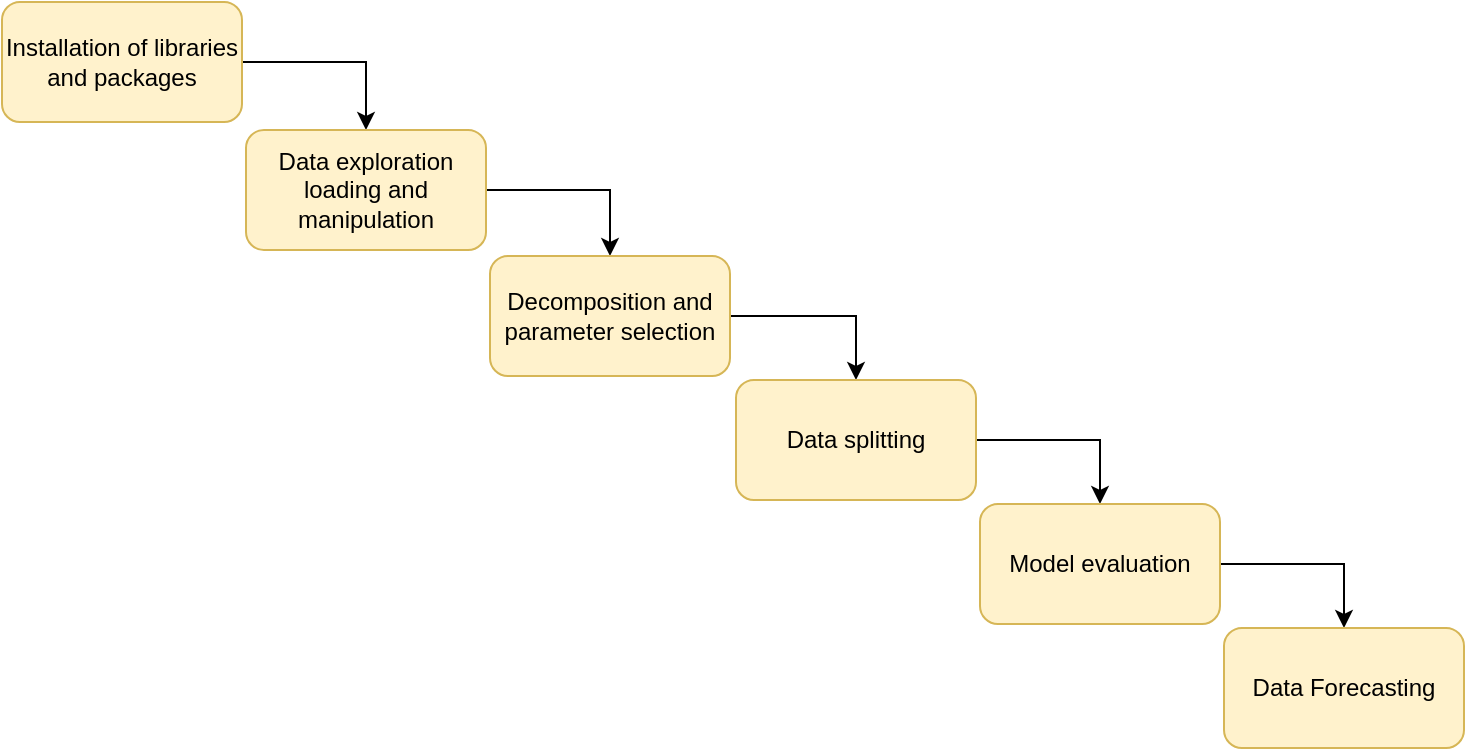 <mxfile version="16.1.0" type="device"><diagram id="AGHtl6-XLM-8Q7-9xDpN" name="Page-1"><mxGraphModel dx="1381" dy="774" grid="0" gridSize="10" guides="1" tooltips="1" connect="1" arrows="1" fold="1" page="1" pageScale="1" pageWidth="827" pageHeight="1169" math="0" shadow="0"><root><mxCell id="0"/><mxCell id="1" parent="0"/><mxCell id="Pk0BSwSXolr-EKl5P-Lj-3" value="" style="edgeStyle=orthogonalEdgeStyle;rounded=0;orthogonalLoop=1;jettySize=auto;html=1;" edge="1" parent="1" source="Pk0BSwSXolr-EKl5P-Lj-1" target="Pk0BSwSXolr-EKl5P-Lj-2"><mxGeometry relative="1" as="geometry"/></mxCell><mxCell id="Pk0BSwSXolr-EKl5P-Lj-1" value="Installation of libraries and packages" style="rounded=1;whiteSpace=wrap;html=1;fillColor=#fff2cc;strokeColor=#d6b656;" vertex="1" parent="1"><mxGeometry x="42" y="122" width="120" height="60" as="geometry"/></mxCell><mxCell id="Pk0BSwSXolr-EKl5P-Lj-5" value="" style="edgeStyle=orthogonalEdgeStyle;rounded=0;orthogonalLoop=1;jettySize=auto;html=1;" edge="1" parent="1" source="Pk0BSwSXolr-EKl5P-Lj-2" target="Pk0BSwSXolr-EKl5P-Lj-4"><mxGeometry relative="1" as="geometry"/></mxCell><mxCell id="Pk0BSwSXolr-EKl5P-Lj-2" value="Data exploration loading and manipulation" style="whiteSpace=wrap;html=1;rounded=1;fillColor=#fff2cc;strokeColor=#d6b656;" vertex="1" parent="1"><mxGeometry x="164" y="186" width="120" height="60" as="geometry"/></mxCell><mxCell id="Pk0BSwSXolr-EKl5P-Lj-7" value="" style="edgeStyle=orthogonalEdgeStyle;rounded=0;orthogonalLoop=1;jettySize=auto;html=1;" edge="1" parent="1" source="Pk0BSwSXolr-EKl5P-Lj-4" target="Pk0BSwSXolr-EKl5P-Lj-6"><mxGeometry relative="1" as="geometry"/></mxCell><mxCell id="Pk0BSwSXolr-EKl5P-Lj-4" value="Decomposition and parameter selection" style="whiteSpace=wrap;html=1;rounded=1;fillColor=#fff2cc;strokeColor=#d6b656;" vertex="1" parent="1"><mxGeometry x="286" y="249" width="120" height="60" as="geometry"/></mxCell><mxCell id="Pk0BSwSXolr-EKl5P-Lj-9" value="" style="edgeStyle=orthogonalEdgeStyle;rounded=0;orthogonalLoop=1;jettySize=auto;html=1;" edge="1" parent="1" source="Pk0BSwSXolr-EKl5P-Lj-6" target="Pk0BSwSXolr-EKl5P-Lj-8"><mxGeometry relative="1" as="geometry"/></mxCell><mxCell id="Pk0BSwSXolr-EKl5P-Lj-6" value="Data splitting" style="whiteSpace=wrap;html=1;rounded=1;fillColor=#fff2cc;strokeColor=#d6b656;" vertex="1" parent="1"><mxGeometry x="409" y="311" width="120" height="60" as="geometry"/></mxCell><mxCell id="Pk0BSwSXolr-EKl5P-Lj-12" value="" style="edgeStyle=orthogonalEdgeStyle;rounded=0;orthogonalLoop=1;jettySize=auto;html=1;" edge="1" parent="1" source="Pk0BSwSXolr-EKl5P-Lj-8" target="Pk0BSwSXolr-EKl5P-Lj-11"><mxGeometry relative="1" as="geometry"/></mxCell><mxCell id="Pk0BSwSXolr-EKl5P-Lj-8" value="Model evaluation" style="whiteSpace=wrap;html=1;rounded=1;fillColor=#fff2cc;strokeColor=#d6b656;" vertex="1" parent="1"><mxGeometry x="531" y="373" width="120" height="60" as="geometry"/></mxCell><mxCell id="Pk0BSwSXolr-EKl5P-Lj-11" value="Data Forecasting" style="whiteSpace=wrap;html=1;rounded=1;fillColor=#fff2cc;strokeColor=#d6b656;" vertex="1" parent="1"><mxGeometry x="653" y="435" width="120" height="60" as="geometry"/></mxCell></root></mxGraphModel></diagram></mxfile>